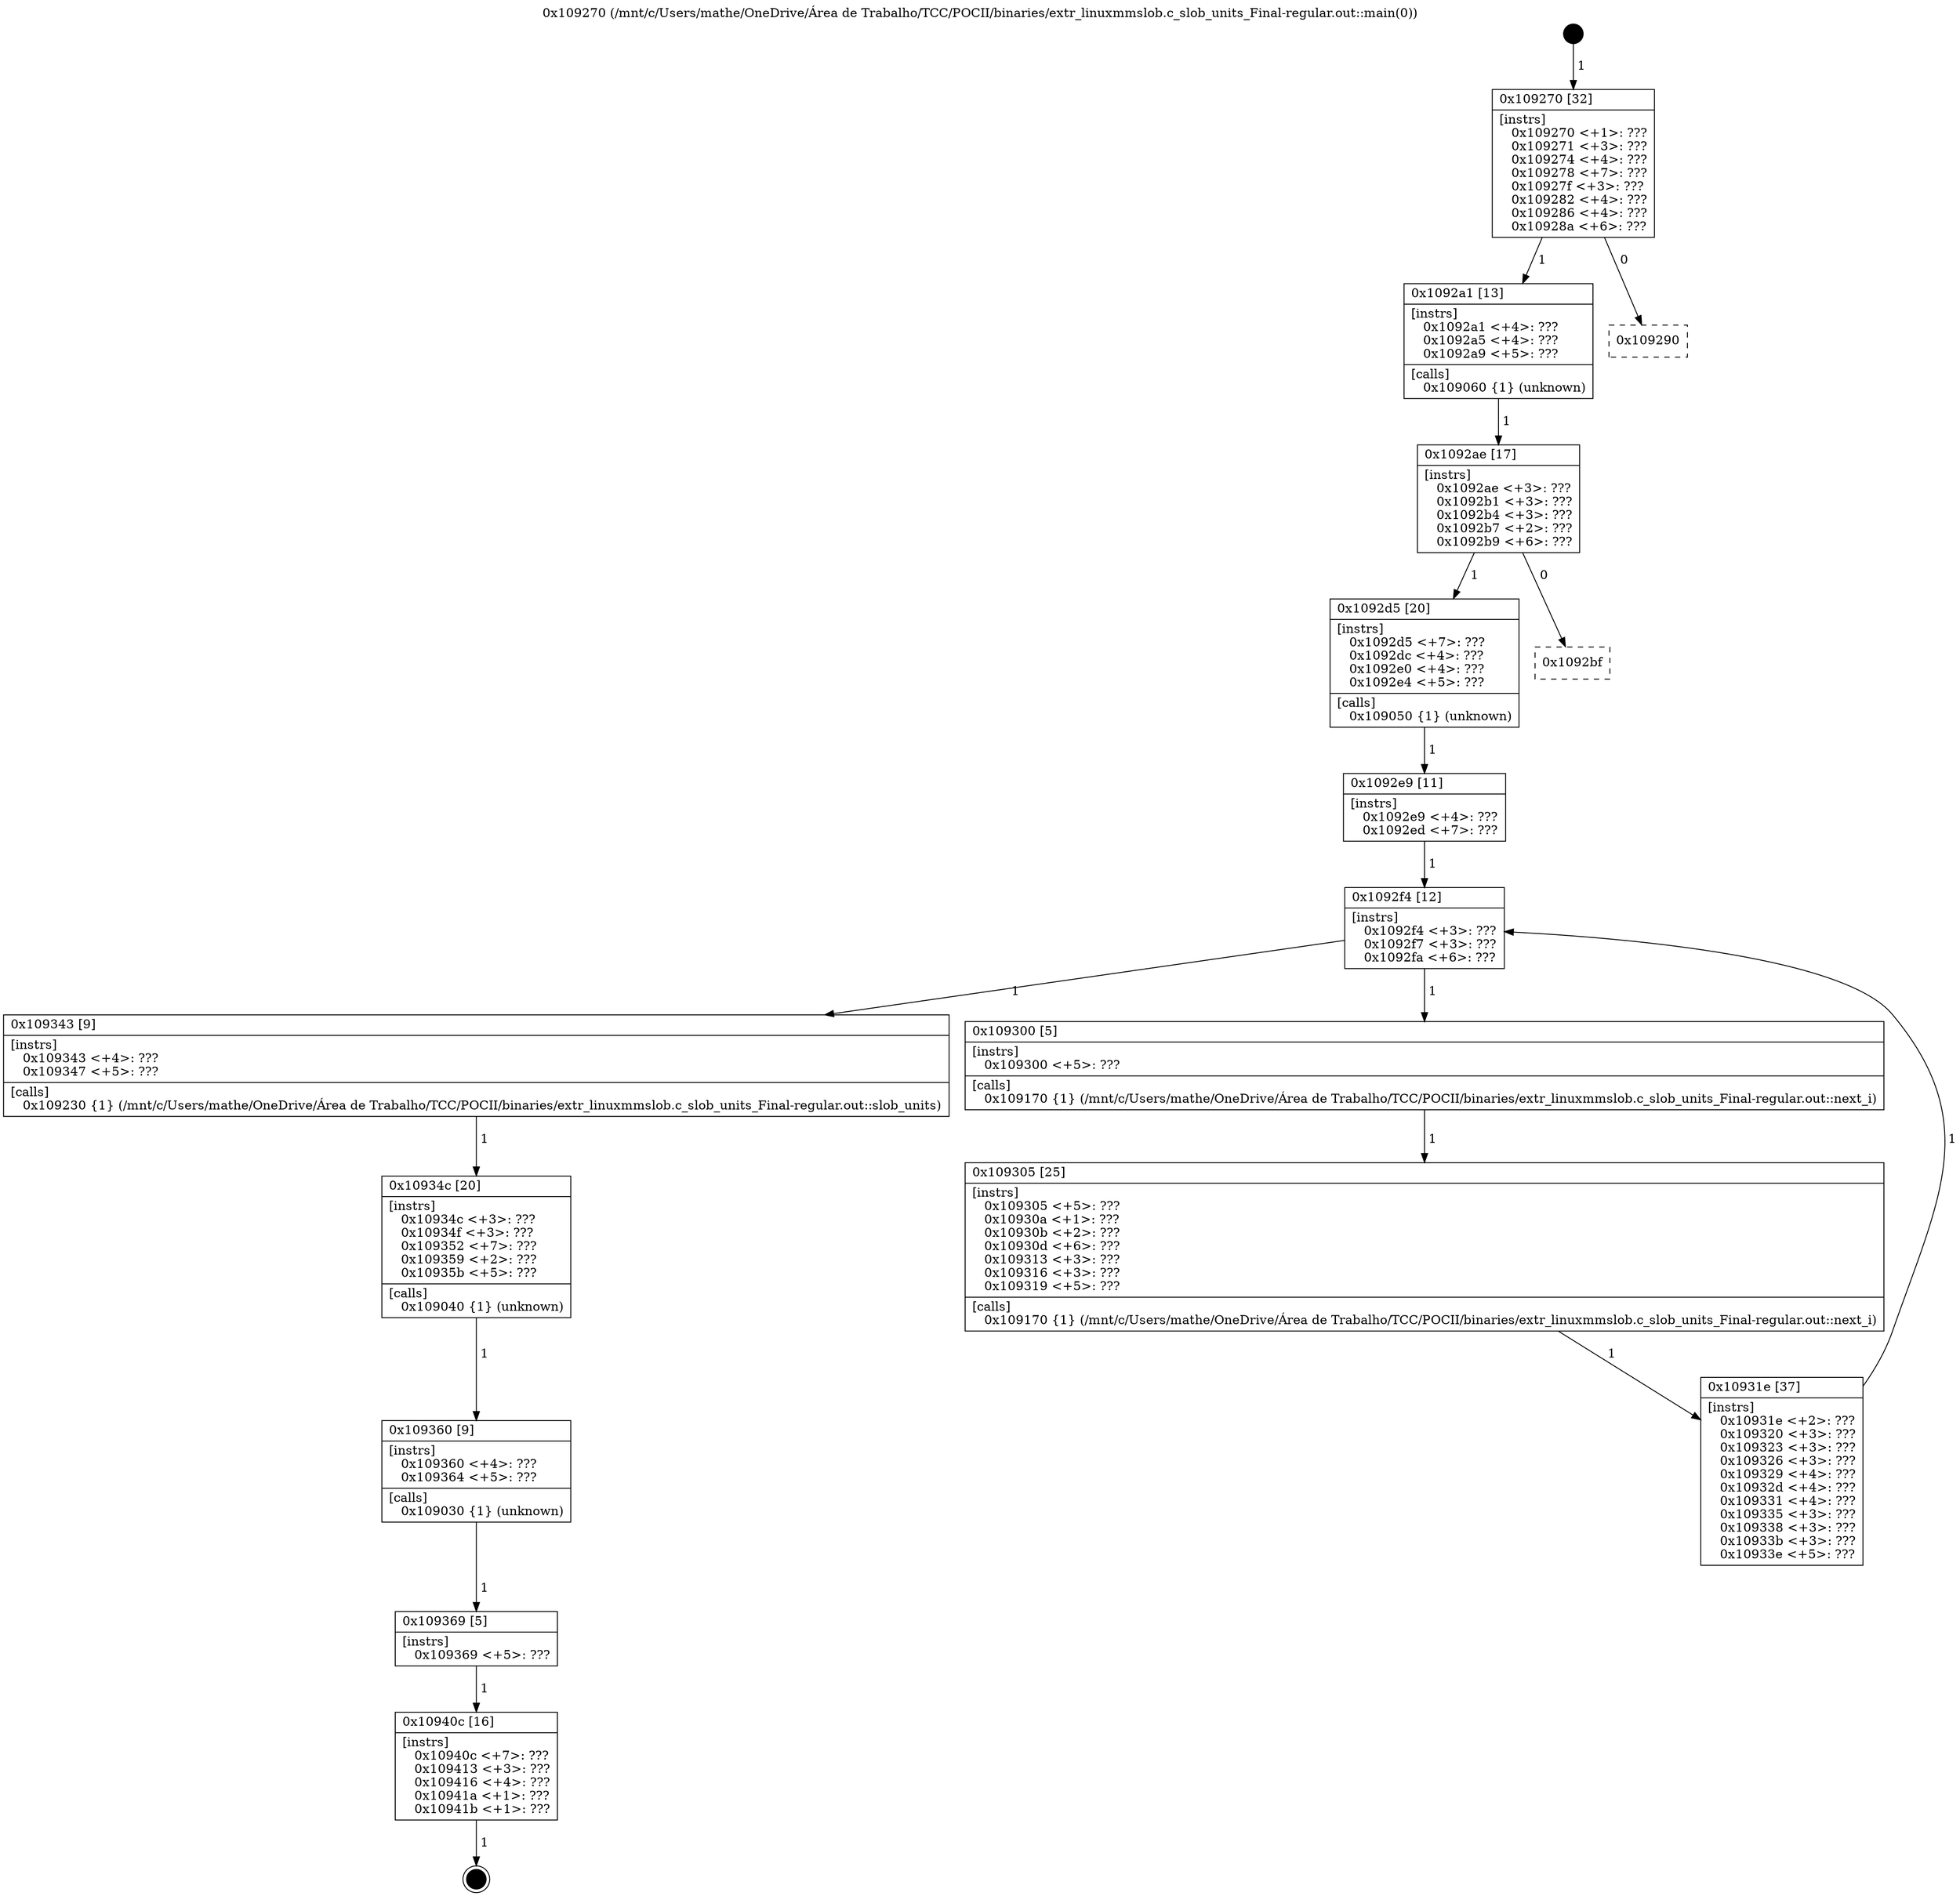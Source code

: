 digraph "0x109270" {
  label = "0x109270 (/mnt/c/Users/mathe/OneDrive/Área de Trabalho/TCC/POCII/binaries/extr_linuxmmslob.c_slob_units_Final-regular.out::main(0))"
  labelloc = "t"
  node[shape=record]

  Entry [label="",width=0.3,height=0.3,shape=circle,fillcolor=black,style=filled]
  "0x109270" [label="{
     0x109270 [32]\l
     | [instrs]\l
     &nbsp;&nbsp;0x109270 \<+1\>: ???\l
     &nbsp;&nbsp;0x109271 \<+3\>: ???\l
     &nbsp;&nbsp;0x109274 \<+4\>: ???\l
     &nbsp;&nbsp;0x109278 \<+7\>: ???\l
     &nbsp;&nbsp;0x10927f \<+3\>: ???\l
     &nbsp;&nbsp;0x109282 \<+4\>: ???\l
     &nbsp;&nbsp;0x109286 \<+4\>: ???\l
     &nbsp;&nbsp;0x10928a \<+6\>: ???\l
  }"]
  "0x1092a1" [label="{
     0x1092a1 [13]\l
     | [instrs]\l
     &nbsp;&nbsp;0x1092a1 \<+4\>: ???\l
     &nbsp;&nbsp;0x1092a5 \<+4\>: ???\l
     &nbsp;&nbsp;0x1092a9 \<+5\>: ???\l
     | [calls]\l
     &nbsp;&nbsp;0x109060 \{1\} (unknown)\l
  }"]
  "0x109290" [label="{
     0x109290\l
  }", style=dashed]
  "0x1092ae" [label="{
     0x1092ae [17]\l
     | [instrs]\l
     &nbsp;&nbsp;0x1092ae \<+3\>: ???\l
     &nbsp;&nbsp;0x1092b1 \<+3\>: ???\l
     &nbsp;&nbsp;0x1092b4 \<+3\>: ???\l
     &nbsp;&nbsp;0x1092b7 \<+2\>: ???\l
     &nbsp;&nbsp;0x1092b9 \<+6\>: ???\l
  }"]
  "0x1092d5" [label="{
     0x1092d5 [20]\l
     | [instrs]\l
     &nbsp;&nbsp;0x1092d5 \<+7\>: ???\l
     &nbsp;&nbsp;0x1092dc \<+4\>: ???\l
     &nbsp;&nbsp;0x1092e0 \<+4\>: ???\l
     &nbsp;&nbsp;0x1092e4 \<+5\>: ???\l
     | [calls]\l
     &nbsp;&nbsp;0x109050 \{1\} (unknown)\l
  }"]
  "0x1092bf" [label="{
     0x1092bf\l
  }", style=dashed]
  "0x1092f4" [label="{
     0x1092f4 [12]\l
     | [instrs]\l
     &nbsp;&nbsp;0x1092f4 \<+3\>: ???\l
     &nbsp;&nbsp;0x1092f7 \<+3\>: ???\l
     &nbsp;&nbsp;0x1092fa \<+6\>: ???\l
  }"]
  "0x109343" [label="{
     0x109343 [9]\l
     | [instrs]\l
     &nbsp;&nbsp;0x109343 \<+4\>: ???\l
     &nbsp;&nbsp;0x109347 \<+5\>: ???\l
     | [calls]\l
     &nbsp;&nbsp;0x109230 \{1\} (/mnt/c/Users/mathe/OneDrive/Área de Trabalho/TCC/POCII/binaries/extr_linuxmmslob.c_slob_units_Final-regular.out::slob_units)\l
  }"]
  "0x109300" [label="{
     0x109300 [5]\l
     | [instrs]\l
     &nbsp;&nbsp;0x109300 \<+5\>: ???\l
     | [calls]\l
     &nbsp;&nbsp;0x109170 \{1\} (/mnt/c/Users/mathe/OneDrive/Área de Trabalho/TCC/POCII/binaries/extr_linuxmmslob.c_slob_units_Final-regular.out::next_i)\l
  }"]
  "0x109305" [label="{
     0x109305 [25]\l
     | [instrs]\l
     &nbsp;&nbsp;0x109305 \<+5\>: ???\l
     &nbsp;&nbsp;0x10930a \<+1\>: ???\l
     &nbsp;&nbsp;0x10930b \<+2\>: ???\l
     &nbsp;&nbsp;0x10930d \<+6\>: ???\l
     &nbsp;&nbsp;0x109313 \<+3\>: ???\l
     &nbsp;&nbsp;0x109316 \<+3\>: ???\l
     &nbsp;&nbsp;0x109319 \<+5\>: ???\l
     | [calls]\l
     &nbsp;&nbsp;0x109170 \{1\} (/mnt/c/Users/mathe/OneDrive/Área de Trabalho/TCC/POCII/binaries/extr_linuxmmslob.c_slob_units_Final-regular.out::next_i)\l
  }"]
  "0x10931e" [label="{
     0x10931e [37]\l
     | [instrs]\l
     &nbsp;&nbsp;0x10931e \<+2\>: ???\l
     &nbsp;&nbsp;0x109320 \<+3\>: ???\l
     &nbsp;&nbsp;0x109323 \<+3\>: ???\l
     &nbsp;&nbsp;0x109326 \<+3\>: ???\l
     &nbsp;&nbsp;0x109329 \<+4\>: ???\l
     &nbsp;&nbsp;0x10932d \<+4\>: ???\l
     &nbsp;&nbsp;0x109331 \<+4\>: ???\l
     &nbsp;&nbsp;0x109335 \<+3\>: ???\l
     &nbsp;&nbsp;0x109338 \<+3\>: ???\l
     &nbsp;&nbsp;0x10933b \<+3\>: ???\l
     &nbsp;&nbsp;0x10933e \<+5\>: ???\l
  }"]
  "0x1092e9" [label="{
     0x1092e9 [11]\l
     | [instrs]\l
     &nbsp;&nbsp;0x1092e9 \<+4\>: ???\l
     &nbsp;&nbsp;0x1092ed \<+7\>: ???\l
  }"]
  "0x10934c" [label="{
     0x10934c [20]\l
     | [instrs]\l
     &nbsp;&nbsp;0x10934c \<+3\>: ???\l
     &nbsp;&nbsp;0x10934f \<+3\>: ???\l
     &nbsp;&nbsp;0x109352 \<+7\>: ???\l
     &nbsp;&nbsp;0x109359 \<+2\>: ???\l
     &nbsp;&nbsp;0x10935b \<+5\>: ???\l
     | [calls]\l
     &nbsp;&nbsp;0x109040 \{1\} (unknown)\l
  }"]
  "0x109360" [label="{
     0x109360 [9]\l
     | [instrs]\l
     &nbsp;&nbsp;0x109360 \<+4\>: ???\l
     &nbsp;&nbsp;0x109364 \<+5\>: ???\l
     | [calls]\l
     &nbsp;&nbsp;0x109030 \{1\} (unknown)\l
  }"]
  "0x109369" [label="{
     0x109369 [5]\l
     | [instrs]\l
     &nbsp;&nbsp;0x109369 \<+5\>: ???\l
  }"]
  "0x10940c" [label="{
     0x10940c [16]\l
     | [instrs]\l
     &nbsp;&nbsp;0x10940c \<+7\>: ???\l
     &nbsp;&nbsp;0x109413 \<+3\>: ???\l
     &nbsp;&nbsp;0x109416 \<+4\>: ???\l
     &nbsp;&nbsp;0x10941a \<+1\>: ???\l
     &nbsp;&nbsp;0x10941b \<+1\>: ???\l
  }"]
  Exit [label="",width=0.3,height=0.3,shape=circle,fillcolor=black,style=filled,peripheries=2]
  Entry -> "0x109270" [label=" 1"]
  "0x109270" -> "0x1092a1" [label=" 1"]
  "0x109270" -> "0x109290" [label=" 0"]
  "0x1092a1" -> "0x1092ae" [label=" 1"]
  "0x1092ae" -> "0x1092d5" [label=" 1"]
  "0x1092ae" -> "0x1092bf" [label=" 0"]
  "0x1092d5" -> "0x1092e9" [label=" 1"]
  "0x1092f4" -> "0x109343" [label=" 1"]
  "0x1092f4" -> "0x109300" [label=" 1"]
  "0x109300" -> "0x109305" [label=" 1"]
  "0x109305" -> "0x10931e" [label=" 1"]
  "0x1092e9" -> "0x1092f4" [label=" 1"]
  "0x10931e" -> "0x1092f4" [label=" 1"]
  "0x109343" -> "0x10934c" [label=" 1"]
  "0x10934c" -> "0x109360" [label=" 1"]
  "0x109360" -> "0x109369" [label=" 1"]
  "0x109369" -> "0x10940c" [label=" 1"]
  "0x10940c" -> Exit [label=" 1"]
}
